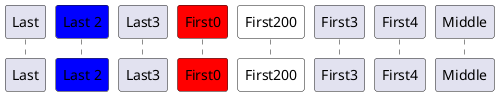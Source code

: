 @startuml
participant Last
participant "Last 2" as Last2 #blue
participant Last3
participant Middle order 2
participant First0 order 0 #red
participant First200 #white
participant First3 order 1
participant First4 order 1
@enduml